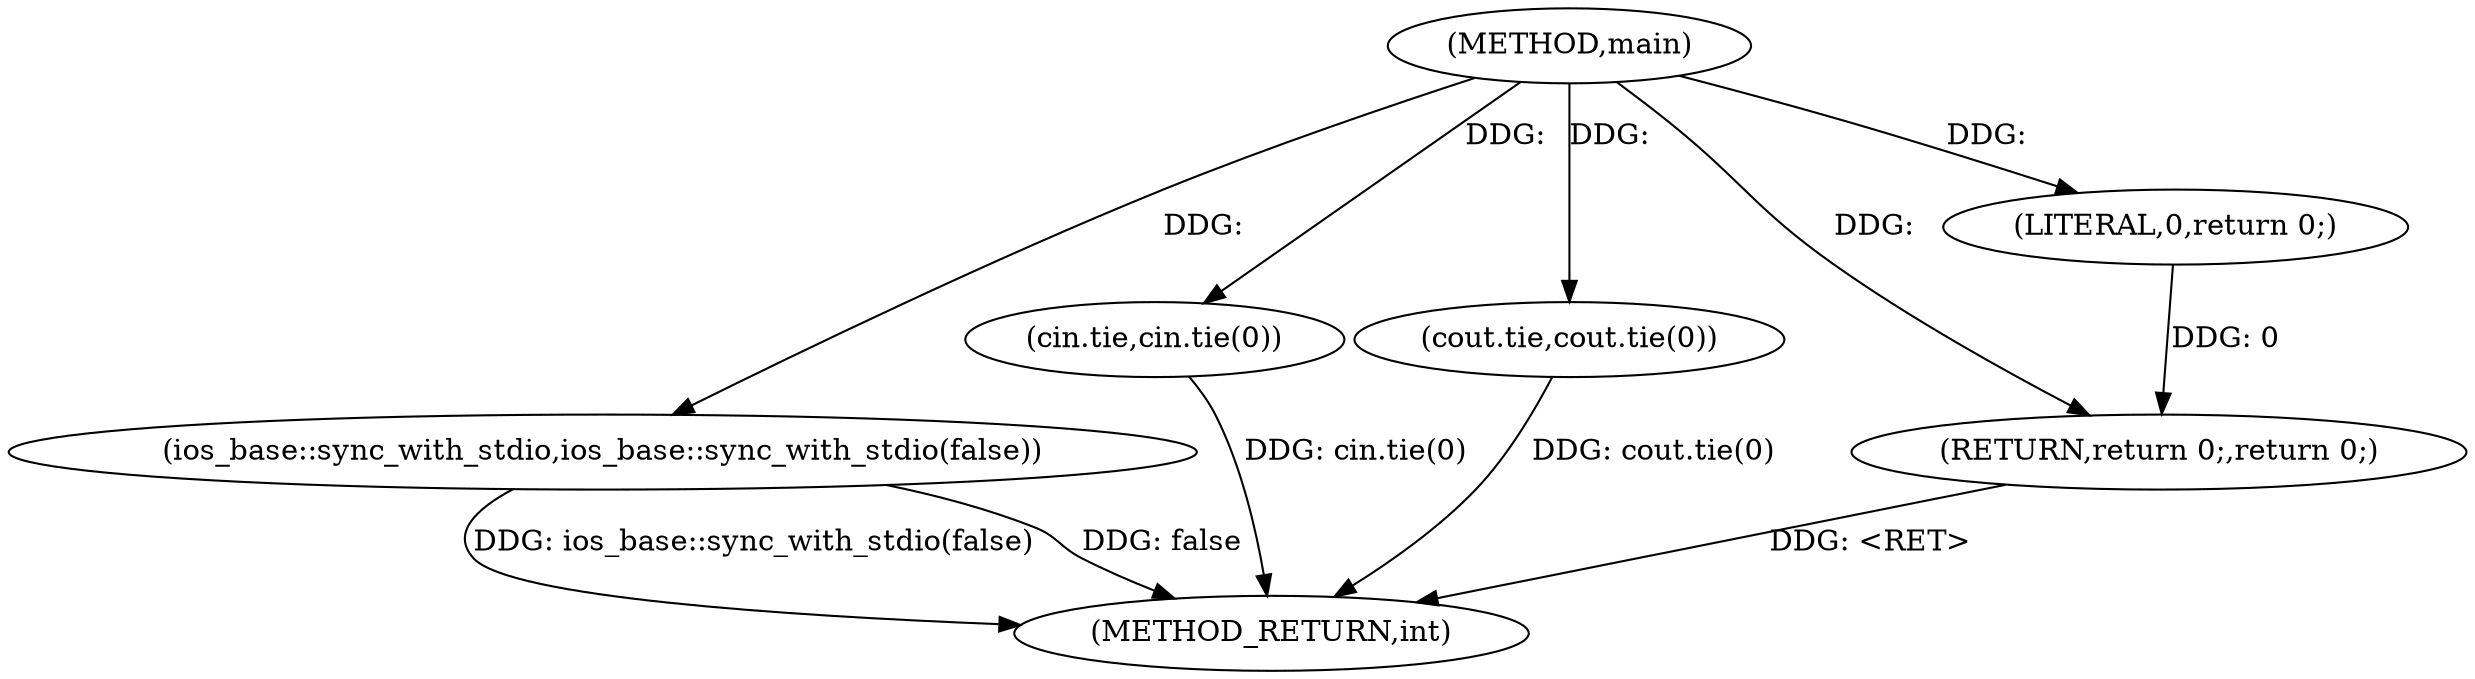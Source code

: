 digraph "main" {  
"1000232" [label = "(METHOD,main)" ]
"1000243" [label = "(METHOD_RETURN,int)" ]
"1000234" [label = "(ios_base::sync_with_stdio,ios_base::sync_with_stdio(false))" ]
"1000236" [label = "(cin.tie,cin.tie(0))" ]
"1000238" [label = "(cout.tie,cout.tie(0))" ]
"1000241" [label = "(RETURN,return 0;,return 0;)" ]
"1000242" [label = "(LITERAL,0,return 0;)" ]
  "1000241" -> "1000243"  [ label = "DDG: <RET>"] 
  "1000234" -> "1000243"  [ label = "DDG: ios_base::sync_with_stdio(false)"] 
  "1000236" -> "1000243"  [ label = "DDG: cin.tie(0)"] 
  "1000238" -> "1000243"  [ label = "DDG: cout.tie(0)"] 
  "1000234" -> "1000243"  [ label = "DDG: false"] 
  "1000242" -> "1000241"  [ label = "DDG: 0"] 
  "1000232" -> "1000241"  [ label = "DDG: "] 
  "1000232" -> "1000234"  [ label = "DDG: "] 
  "1000232" -> "1000236"  [ label = "DDG: "] 
  "1000232" -> "1000238"  [ label = "DDG: "] 
  "1000232" -> "1000242"  [ label = "DDG: "] 
}
